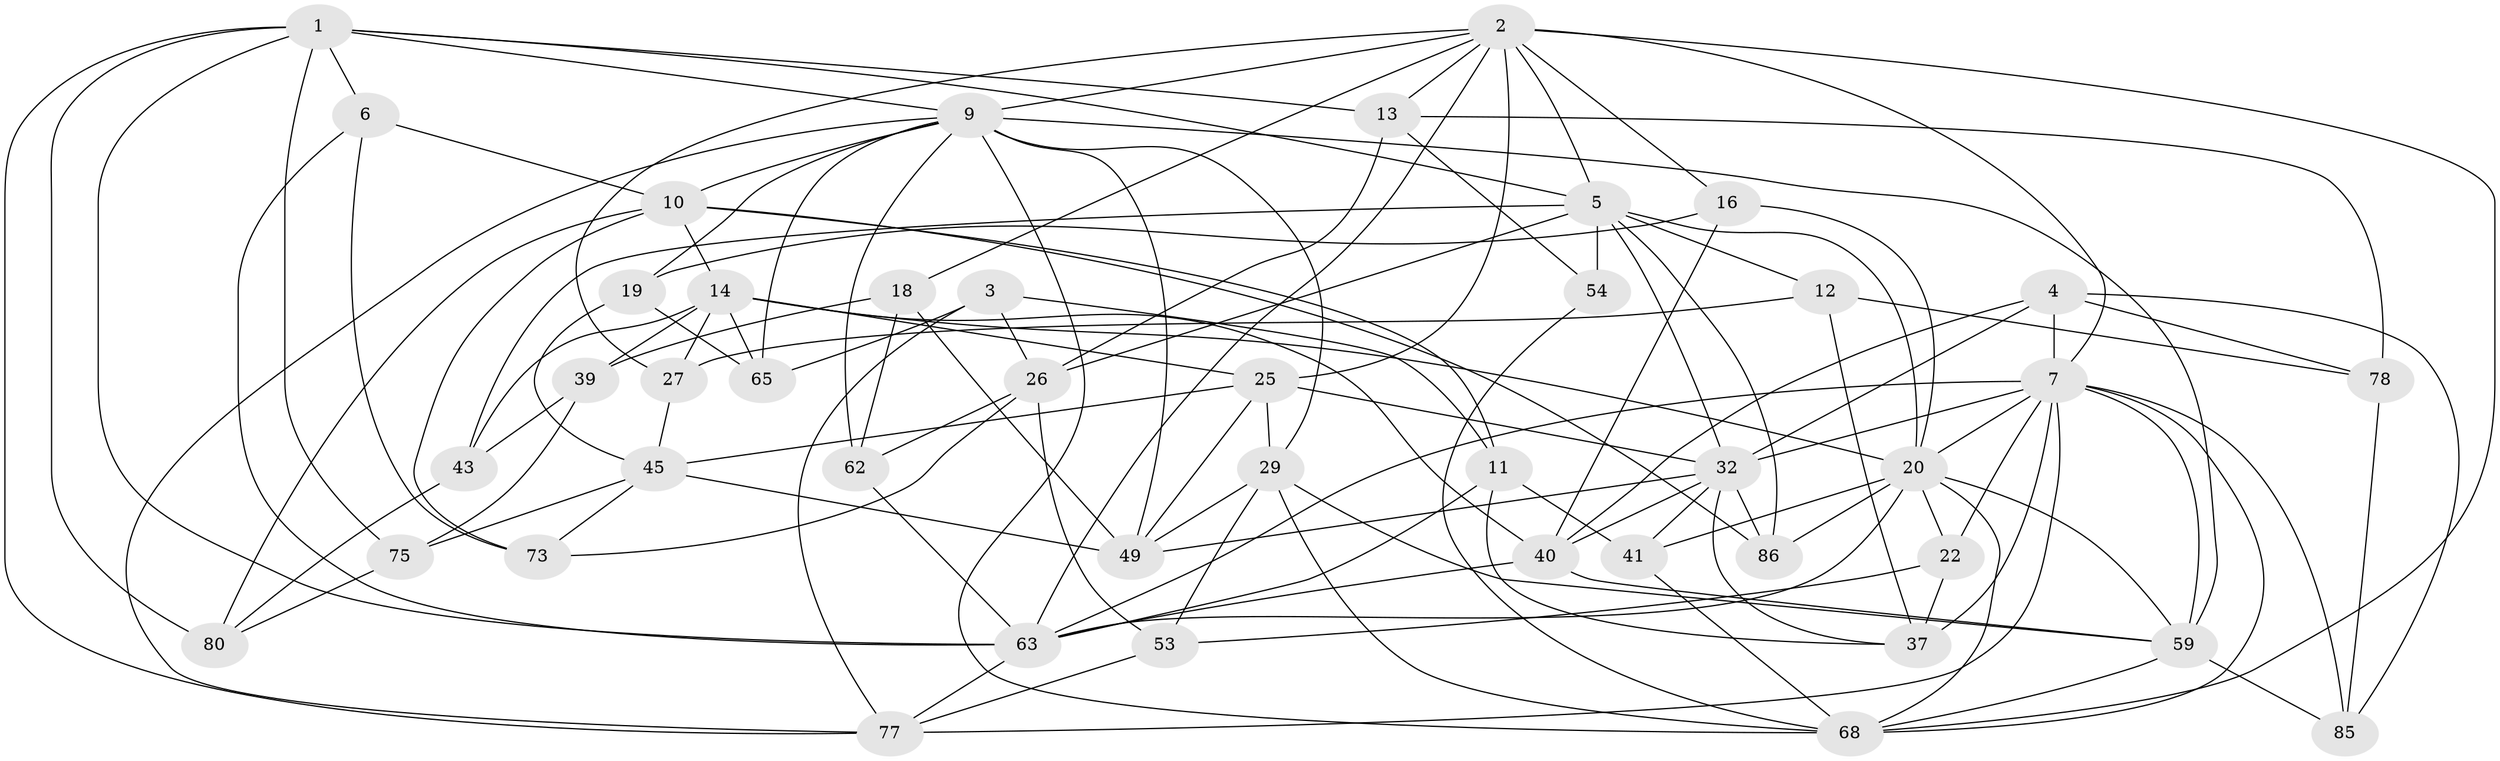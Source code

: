 // original degree distribution, {4: 1.0}
// Generated by graph-tools (version 1.1) at 2025/16/03/09/25 04:16:43]
// undirected, 44 vertices, 126 edges
graph export_dot {
graph [start="1"]
  node [color=gray90,style=filled];
  1 [super="+8+38"];
  2 [super="+23"];
  3;
  4 [super="+64"];
  5 [super="+21"];
  6;
  7 [super="+87+35"];
  9 [super="+81+24+46"];
  10 [super="+30"];
  11 [super="+15"];
  12;
  13 [super="+33"];
  14 [super="+58+31"];
  16;
  18;
  19;
  20 [super="+52+28"];
  22;
  25 [super="+61"];
  26 [super="+44"];
  27;
  29 [super="+74"];
  32 [super="+48"];
  37 [super="+42"];
  39;
  40 [super="+57"];
  41;
  43;
  45 [super="+82"];
  49 [super="+55"];
  53;
  54;
  59 [super="+66+60"];
  62;
  63 [super="+70+76"];
  65;
  68 [super="+84+72"];
  73;
  75;
  77 [super="+89"];
  78;
  80;
  85;
  86;
  1 -- 5;
  1 -- 80;
  1 -- 75;
  1 -- 77;
  1 -- 13 [weight=2];
  1 -- 6;
  1 -- 63 [weight=2];
  1 -- 9;
  2 -- 27;
  2 -- 16;
  2 -- 18;
  2 -- 7;
  2 -- 9;
  2 -- 13;
  2 -- 25;
  2 -- 63;
  2 -- 68;
  2 -- 5;
  3 -- 65;
  3 -- 77;
  3 -- 26;
  3 -- 11;
  4 -- 78;
  4 -- 32 [weight=2];
  4 -- 85;
  4 -- 7;
  4 -- 40;
  5 -- 54 [weight=2];
  5 -- 26;
  5 -- 32;
  5 -- 43;
  5 -- 12;
  5 -- 20;
  5 -- 86;
  6 -- 73;
  6 -- 10;
  6 -- 63;
  7 -- 32;
  7 -- 37 [weight=2];
  7 -- 77;
  7 -- 85;
  7 -- 22;
  7 -- 63;
  7 -- 59;
  7 -- 20;
  7 -- 68;
  9 -- 19;
  9 -- 49;
  9 -- 77;
  9 -- 65;
  9 -- 59 [weight=2];
  9 -- 68;
  9 -- 10;
  9 -- 29;
  9 -- 62;
  10 -- 11 [weight=2];
  10 -- 73;
  10 -- 80;
  10 -- 86;
  10 -- 14;
  11 -- 41;
  11 -- 37;
  11 -- 63;
  12 -- 78;
  12 -- 27;
  12 -- 37;
  13 -- 54;
  13 -- 26;
  13 -- 78;
  14 -- 27;
  14 -- 40;
  14 -- 43;
  14 -- 39;
  14 -- 65;
  14 -- 25;
  14 -- 20;
  16 -- 19;
  16 -- 20;
  16 -- 40;
  18 -- 62;
  18 -- 39;
  18 -- 49;
  19 -- 65;
  19 -- 45;
  20 -- 41;
  20 -- 59;
  20 -- 86;
  20 -- 68;
  20 -- 22;
  20 -- 63;
  22 -- 53;
  22 -- 37;
  25 -- 49;
  25 -- 45;
  25 -- 29;
  25 -- 32;
  26 -- 53;
  26 -- 73;
  26 -- 62;
  27 -- 45;
  29 -- 53;
  29 -- 68;
  29 -- 59;
  29 -- 49;
  32 -- 37;
  32 -- 49;
  32 -- 86;
  32 -- 40;
  32 -- 41;
  39 -- 43;
  39 -- 75;
  40 -- 59;
  40 -- 63;
  41 -- 68;
  43 -- 80;
  45 -- 75;
  45 -- 73;
  45 -- 49;
  53 -- 77;
  54 -- 68;
  59 -- 85;
  59 -- 68;
  62 -- 63;
  63 -- 77;
  75 -- 80;
  78 -- 85;
}
